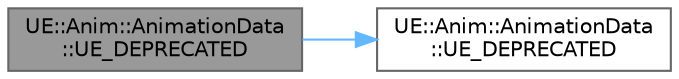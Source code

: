 digraph "UE::Anim::AnimationData::UE_DEPRECATED"
{
 // INTERACTIVE_SVG=YES
 // LATEX_PDF_SIZE
  bgcolor="transparent";
  edge [fontname=Helvetica,fontsize=10,labelfontname=Helvetica,labelfontsize=10];
  node [fontname=Helvetica,fontsize=10,shape=box,height=0.2,width=0.4];
  rankdir="LR";
  Node1 [id="Node000001",label="UE::Anim::AnimationData\l::UE_DEPRECATED",height=0.2,width=0.4,color="gray40", fillcolor="grey60", style="filled", fontcolor="black",tooltip=" "];
  Node1 -> Node2 [id="edge1_Node000001_Node000002",color="steelblue1",style="solid",tooltip=" "];
  Node2 [id="Node000002",label="UE::Anim::AnimationData\l::UE_DEPRECATED",height=0.2,width=0.4,color="grey40", fillcolor="white", style="filled",URL="$d2/d5a/namespaceUE_1_1Anim_1_1AnimationData.html#a93ebfc48a8b51ae1736301338b3bcbd8",tooltip=" "];
}
